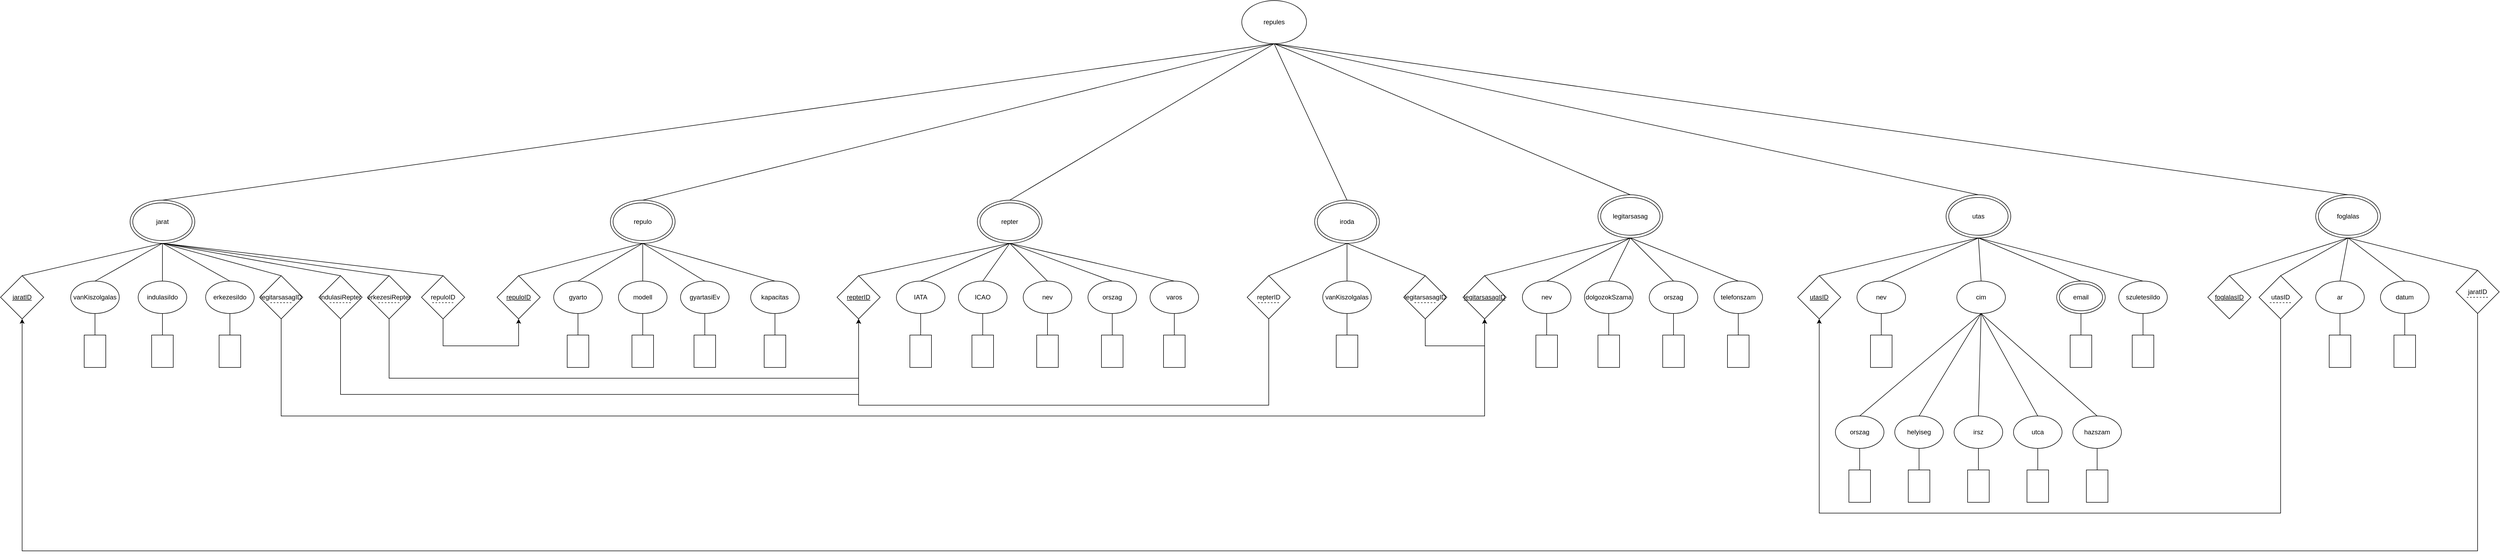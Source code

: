 <mxfile version="20.4.1" type="github"><diagram id="FtFZ_7wJp9U83TFG5Mxw" name="Page-1"><mxGraphModel dx="4665" dy="1408" grid="1" gridSize="10" guides="1" tooltips="1" connect="1" arrows="1" fold="1" page="1" pageScale="1" pageWidth="850" pageHeight="1100" math="0" shadow="0"><root><mxCell id="0"/><mxCell id="1" parent="0"/><mxCell id="Ldd0iFORYX-tUQRMNEGv-1" value="repules" style="ellipse;whiteSpace=wrap;html=1;" parent="1" vertex="1"><mxGeometry x="970" y="110" width="120" height="80" as="geometry"/></mxCell><mxCell id="Ldd0iFORYX-tUQRMNEGv-9" value="" style="endArrow=none;html=1;rounded=0;entryX=0.5;entryY=1;entryDx=0;entryDy=0;exitX=0.5;exitY=0;exitDx=0;exitDy=0;" parent="1" source="Ldd0iFORYX-tUQRMNEGv-2" target="Ldd0iFORYX-tUQRMNEGv-1" edge="1"><mxGeometry width="50" height="50" relative="1" as="geometry"><mxPoint x="-160" y="470" as="sourcePoint"/><mxPoint x="-110" y="420" as="targetPoint"/></mxGeometry></mxCell><mxCell id="Ldd0iFORYX-tUQRMNEGv-10" value="" style="endArrow=none;html=1;rounded=0;exitX=0.5;exitY=0;exitDx=0;exitDy=0;entryX=0.5;entryY=1;entryDx=0;entryDy=0;" parent="1" source="Ldd0iFORYX-tUQRMNEGv-8" target="Ldd0iFORYX-tUQRMNEGv-1" edge="1"><mxGeometry width="50" height="50" relative="1" as="geometry"><mxPoint x="-790" y="490" as="sourcePoint"/><mxPoint x="430" y="220" as="targetPoint"/></mxGeometry></mxCell><mxCell id="Ldd0iFORYX-tUQRMNEGv-11" value="" style="endArrow=none;html=1;rounded=0;entryX=0.5;entryY=1;entryDx=0;entryDy=0;exitX=0.5;exitY=0;exitDx=0;exitDy=0;" parent="1" source="Ldd0iFORYX-tUQRMNEGv-7" target="Ldd0iFORYX-tUQRMNEGv-1" edge="1"><mxGeometry width="50" height="50" relative="1" as="geometry"><mxPoint x="380" y="470" as="sourcePoint"/><mxPoint x="445" y="240" as="targetPoint"/></mxGeometry></mxCell><mxCell id="Ldd0iFORYX-tUQRMNEGv-12" value="" style="endArrow=none;html=1;rounded=0;exitX=0.5;exitY=0;exitDx=0;exitDy=0;entryX=0.5;entryY=1;entryDx=0;entryDy=0;" parent="1" source="Ldd0iFORYX-tUQRMNEGv-6" target="Ldd0iFORYX-tUQRMNEGv-1" edge="1"><mxGeometry width="50" height="50" relative="1" as="geometry"><mxPoint x="180" y="530" as="sourcePoint"/><mxPoint x="430" y="220" as="targetPoint"/></mxGeometry></mxCell><mxCell id="Ldd0iFORYX-tUQRMNEGv-13" value="" style="endArrow=none;html=1;rounded=0;entryX=0.5;entryY=1;entryDx=0;entryDy=0;exitX=0.5;exitY=0;exitDx=0;exitDy=0;" parent="1" source="Ldd0iFORYX-tUQRMNEGv-5" target="Ldd0iFORYX-tUQRMNEGv-1" edge="1"><mxGeometry width="50" height="50" relative="1" as="geometry"><mxPoint x="700" y="410" as="sourcePoint"/><mxPoint x="430" y="220" as="targetPoint"/></mxGeometry></mxCell><mxCell id="Ldd0iFORYX-tUQRMNEGv-14" value="" style="endArrow=none;html=1;rounded=0;entryX=0.5;entryY=1;entryDx=0;entryDy=0;exitX=0.5;exitY=0;exitDx=0;exitDy=0;" parent="1" source="Ldd0iFORYX-tUQRMNEGv-4" target="Ldd0iFORYX-tUQRMNEGv-1" edge="1"><mxGeometry width="50" height="50" relative="1" as="geometry"><mxPoint x="1430" y="490" as="sourcePoint"/><mxPoint x="420" y="220" as="targetPoint"/></mxGeometry></mxCell><mxCell id="Ldd0iFORYX-tUQRMNEGv-15" value="" style="endArrow=none;html=1;rounded=0;entryX=0.5;entryY=1;entryDx=0;entryDy=0;exitX=0.5;exitY=0;exitDx=0;exitDy=0;" parent="1" source="Ldd0iFORYX-tUQRMNEGv-3" target="Ldd0iFORYX-tUQRMNEGv-1" edge="1"><mxGeometry width="50" height="50" relative="1" as="geometry"><mxPoint x="1890" y="490" as="sourcePoint"/><mxPoint x="420" y="220" as="targetPoint"/></mxGeometry></mxCell><mxCell id="Ldd0iFORYX-tUQRMNEGv-16" value="vanKiszolgalas" style="ellipse;whiteSpace=wrap;html=1;" parent="1" vertex="1"><mxGeometry x="-1200" y="630" width="90" height="60" as="geometry"/></mxCell><mxCell id="uVqDeaAfy7a3qvDGWhY4-1" value="indulasiIdo" style="ellipse;whiteSpace=wrap;html=1;" vertex="1" parent="1"><mxGeometry x="-1075" y="630" width="90" height="60" as="geometry"/></mxCell><mxCell id="uVqDeaAfy7a3qvDGWhY4-2" value="erkezesiIdo" style="ellipse;whiteSpace=wrap;html=1;" vertex="1" parent="1"><mxGeometry x="-950" y="630" width="90" height="60" as="geometry"/></mxCell><mxCell id="uVqDeaAfy7a3qvDGWhY4-3" value="&lt;u&gt;jaratID&lt;/u&gt;" style="rhombus;whiteSpace=wrap;html=1;" vertex="1" parent="1"><mxGeometry x="-1330" y="620" width="80" height="80" as="geometry"/></mxCell><mxCell id="uVqDeaAfy7a3qvDGWhY4-4" value="" style="endArrow=none;html=1;rounded=0;exitX=0.5;exitY=1;exitDx=0;exitDy=0;entryX=0.5;entryY=0;entryDx=0;entryDy=0;" edge="1" parent="1" source="Ldd0iFORYX-tUQRMNEGv-2" target="uVqDeaAfy7a3qvDGWhY4-1"><mxGeometry width="50" height="50" relative="1" as="geometry"><mxPoint x="-710" y="570" as="sourcePoint"/><mxPoint x="-660" y="520" as="targetPoint"/></mxGeometry></mxCell><mxCell id="uVqDeaAfy7a3qvDGWhY4-5" value="" style="endArrow=none;html=1;rounded=0;exitX=0.5;exitY=1;exitDx=0;exitDy=0;entryX=0.5;entryY=0;entryDx=0;entryDy=0;" edge="1" parent="1" source="Ldd0iFORYX-tUQRMNEGv-2" target="uVqDeaAfy7a3qvDGWhY4-3"><mxGeometry width="50" height="50" relative="1" as="geometry"><mxPoint x="-1020" y="570" as="sourcePoint"/><mxPoint x="-1025" y="640" as="targetPoint"/></mxGeometry></mxCell><mxCell id="uVqDeaAfy7a3qvDGWhY4-6" value="" style="endArrow=none;html=1;rounded=0;entryX=0.5;entryY=0;entryDx=0;entryDy=0;exitX=0.5;exitY=1;exitDx=0;exitDy=0;" edge="1" parent="1" source="Ldd0iFORYX-tUQRMNEGv-2" target="Ldd0iFORYX-tUQRMNEGv-16"><mxGeometry width="50" height="50" relative="1" as="geometry"><mxPoint x="-1010" y="580" as="sourcePoint"/><mxPoint x="-1015" y="650" as="targetPoint"/></mxGeometry></mxCell><mxCell id="uVqDeaAfy7a3qvDGWhY4-7" value="" style="endArrow=none;html=1;rounded=0;exitX=0.5;exitY=1;exitDx=0;exitDy=0;entryX=0.5;entryY=0;entryDx=0;entryDy=0;" edge="1" parent="1" source="Ldd0iFORYX-tUQRMNEGv-2" target="uVqDeaAfy7a3qvDGWhY4-2"><mxGeometry width="50" height="50" relative="1" as="geometry"><mxPoint x="-1000" y="590" as="sourcePoint"/><mxPoint x="-1005" y="660" as="targetPoint"/></mxGeometry></mxCell><mxCell id="uVqDeaAfy7a3qvDGWhY4-9" value="" style="endArrow=none;html=1;rounded=0;exitX=0.5;exitY=1;exitDx=0;exitDy=0;entryX=0.5;entryY=0;entryDx=0;entryDy=0;" edge="1" parent="1" source="Ldd0iFORYX-tUQRMNEGv-2" target="uVqDeaAfy7a3qvDGWhY4-8"><mxGeometry width="50" height="50" relative="1" as="geometry"><mxPoint x="-1020" y="570" as="sourcePoint"/><mxPoint x="-875" y="640" as="targetPoint"/></mxGeometry></mxCell><mxCell id="uVqDeaAfy7a3qvDGWhY4-10" value="" style="rounded=0;whiteSpace=wrap;html=1;" vertex="1" parent="1"><mxGeometry x="-1175" y="730" width="40" height="60" as="geometry"/></mxCell><mxCell id="uVqDeaAfy7a3qvDGWhY4-11" value="" style="endArrow=none;html=1;rounded=0;exitX=0.5;exitY=1;exitDx=0;exitDy=0;entryX=0.5;entryY=0;entryDx=0;entryDy=0;" edge="1" parent="1" source="Ldd0iFORYX-tUQRMNEGv-16" target="uVqDeaAfy7a3qvDGWhY4-10"><mxGeometry width="50" height="50" relative="1" as="geometry"><mxPoint x="-520" y="690" as="sourcePoint"/><mxPoint x="-470" y="640" as="targetPoint"/></mxGeometry></mxCell><mxCell id="uVqDeaAfy7a3qvDGWhY4-12" value="" style="rounded=0;whiteSpace=wrap;html=1;" vertex="1" parent="1"><mxGeometry x="-1050" y="730" width="40" height="60" as="geometry"/></mxCell><mxCell id="uVqDeaAfy7a3qvDGWhY4-13" value="" style="endArrow=none;html=1;rounded=0;exitX=0.5;exitY=1;exitDx=0;exitDy=0;entryX=0.5;entryY=0;entryDx=0;entryDy=0;" edge="1" parent="1" target="uVqDeaAfy7a3qvDGWhY4-12" source="uVqDeaAfy7a3qvDGWhY4-1"><mxGeometry width="50" height="50" relative="1" as="geometry"><mxPoint x="-1040" y="700" as="sourcePoint"/><mxPoint x="-355" y="650" as="targetPoint"/></mxGeometry></mxCell><mxCell id="uVqDeaAfy7a3qvDGWhY4-14" value="" style="rounded=0;whiteSpace=wrap;html=1;" vertex="1" parent="1"><mxGeometry x="-925" y="730" width="40" height="60" as="geometry"/></mxCell><mxCell id="uVqDeaAfy7a3qvDGWhY4-15" value="" style="endArrow=none;html=1;rounded=0;exitX=0.5;exitY=1;exitDx=0;exitDy=0;entryX=0.5;entryY=0;entryDx=0;entryDy=0;" edge="1" parent="1" target="uVqDeaAfy7a3qvDGWhY4-14" source="uVqDeaAfy7a3qvDGWhY4-2"><mxGeometry width="50" height="50" relative="1" as="geometry"><mxPoint x="-880" y="700" as="sourcePoint"/><mxPoint x="-195" y="650" as="targetPoint"/></mxGeometry></mxCell><mxCell id="uVqDeaAfy7a3qvDGWhY4-22" value="gyarto" style="ellipse;whiteSpace=wrap;html=1;" vertex="1" parent="1"><mxGeometry x="-305" y="630" width="90" height="60" as="geometry"/></mxCell><mxCell id="uVqDeaAfy7a3qvDGWhY4-23" value="modell" style="ellipse;whiteSpace=wrap;html=1;" vertex="1" parent="1"><mxGeometry x="-185" y="630" width="90" height="60" as="geometry"/></mxCell><mxCell id="uVqDeaAfy7a3qvDGWhY4-24" value="gyartasiEv" style="ellipse;whiteSpace=wrap;html=1;" vertex="1" parent="1"><mxGeometry x="-70" y="630" width="90" height="60" as="geometry"/></mxCell><mxCell id="uVqDeaAfy7a3qvDGWhY4-25" value="&lt;u&gt;repuloID&lt;/u&gt;" style="rhombus;whiteSpace=wrap;html=1;" vertex="1" parent="1"><mxGeometry x="-410" y="620" width="80" height="80" as="geometry"/></mxCell><mxCell id="uVqDeaAfy7a3qvDGWhY4-26" value="" style="endArrow=none;html=1;rounded=0;entryX=0.5;entryY=0;entryDx=0;entryDy=0;" edge="1" parent="1" target="uVqDeaAfy7a3qvDGWhY4-23"><mxGeometry width="50" height="50" relative="1" as="geometry"><mxPoint x="-140" y="560" as="sourcePoint"/><mxPoint x="245" y="550" as="targetPoint"/></mxGeometry></mxCell><mxCell id="uVqDeaAfy7a3qvDGWhY4-27" value="" style="endArrow=none;html=1;rounded=0;entryX=0.5;entryY=0;entryDx=0;entryDy=0;" edge="1" parent="1" target="uVqDeaAfy7a3qvDGWhY4-25"><mxGeometry width="50" height="50" relative="1" as="geometry"><mxPoint x="-140" y="560" as="sourcePoint"/><mxPoint x="-120" y="670" as="targetPoint"/></mxGeometry></mxCell><mxCell id="uVqDeaAfy7a3qvDGWhY4-28" value="" style="endArrow=none;html=1;rounded=0;entryX=0.5;entryY=0;entryDx=0;entryDy=0;" edge="1" parent="1" target="uVqDeaAfy7a3qvDGWhY4-22"><mxGeometry width="50" height="50" relative="1" as="geometry"><mxPoint x="-140" y="560" as="sourcePoint"/><mxPoint x="-110" y="680" as="targetPoint"/></mxGeometry></mxCell><mxCell id="uVqDeaAfy7a3qvDGWhY4-29" value="" style="endArrow=none;html=1;rounded=0;exitX=0.5;exitY=1;exitDx=0;exitDy=0;entryX=0.5;entryY=0;entryDx=0;entryDy=0;" edge="1" parent="1" target="uVqDeaAfy7a3qvDGWhY4-24" source="Ldd0iFORYX-tUQRMNEGv-8"><mxGeometry width="50" height="50" relative="1" as="geometry"><mxPoint x="-125" y="590" as="sourcePoint"/><mxPoint x="-100" y="690" as="targetPoint"/></mxGeometry></mxCell><mxCell id="uVqDeaAfy7a3qvDGWhY4-30" value="" style="rounded=0;whiteSpace=wrap;html=1;" vertex="1" parent="1"><mxGeometry x="-280" y="730" width="40" height="60" as="geometry"/></mxCell><mxCell id="uVqDeaAfy7a3qvDGWhY4-31" value="" style="endArrow=none;html=1;rounded=0;exitX=0.5;exitY=1;exitDx=0;exitDy=0;entryX=0.5;entryY=0;entryDx=0;entryDy=0;" edge="1" parent="1" source="uVqDeaAfy7a3qvDGWhY4-22" target="uVqDeaAfy7a3qvDGWhY4-30"><mxGeometry width="50" height="50" relative="1" as="geometry"><mxPoint x="400" y="690" as="sourcePoint"/><mxPoint x="450" y="640" as="targetPoint"/></mxGeometry></mxCell><mxCell id="uVqDeaAfy7a3qvDGWhY4-32" value="" style="rounded=0;whiteSpace=wrap;html=1;" vertex="1" parent="1"><mxGeometry x="-160" y="730" width="40" height="60" as="geometry"/></mxCell><mxCell id="uVqDeaAfy7a3qvDGWhY4-33" value="" style="endArrow=none;html=1;rounded=0;exitX=0.5;exitY=1;exitDx=0;exitDy=0;entryX=0.5;entryY=0;entryDx=0;entryDy=0;" edge="1" parent="1" source="uVqDeaAfy7a3qvDGWhY4-23" target="uVqDeaAfy7a3qvDGWhY4-32"><mxGeometry width="50" height="50" relative="1" as="geometry"><mxPoint x="-120" y="700" as="sourcePoint"/><mxPoint x="565" y="650" as="targetPoint"/></mxGeometry></mxCell><mxCell id="uVqDeaAfy7a3qvDGWhY4-34" value="" style="rounded=0;whiteSpace=wrap;html=1;" vertex="1" parent="1"><mxGeometry x="-45" y="730" width="40" height="60" as="geometry"/></mxCell><mxCell id="uVqDeaAfy7a3qvDGWhY4-35" value="" style="endArrow=none;html=1;rounded=0;exitX=0.5;exitY=1;exitDx=0;exitDy=0;entryX=0.5;entryY=0;entryDx=0;entryDy=0;" edge="1" parent="1" source="uVqDeaAfy7a3qvDGWhY4-24" target="uVqDeaAfy7a3qvDGWhY4-34"><mxGeometry width="50" height="50" relative="1" as="geometry"><mxPoint x="40" y="700" as="sourcePoint"/><mxPoint x="725" y="650" as="targetPoint"/></mxGeometry></mxCell><mxCell id="uVqDeaAfy7a3qvDGWhY4-36" value="kapacitas" style="ellipse;whiteSpace=wrap;html=1;" vertex="1" parent="1"><mxGeometry x="60" y="630" width="90" height="60" as="geometry"/></mxCell><mxCell id="uVqDeaAfy7a3qvDGWhY4-37" value="" style="rounded=0;whiteSpace=wrap;html=1;" vertex="1" parent="1"><mxGeometry x="85" y="730" width="40" height="60" as="geometry"/></mxCell><mxCell id="uVqDeaAfy7a3qvDGWhY4-38" value="" style="endArrow=none;html=1;rounded=0;exitX=0.5;exitY=1;exitDx=0;exitDy=0;entryX=0.5;entryY=0;entryDx=0;entryDy=0;" edge="1" parent="1" source="uVqDeaAfy7a3qvDGWhY4-36" target="uVqDeaAfy7a3qvDGWhY4-37"><mxGeometry width="50" height="50" relative="1" as="geometry"><mxPoint x="160" y="690" as="sourcePoint"/><mxPoint x="845" y="640" as="targetPoint"/></mxGeometry></mxCell><mxCell id="uVqDeaAfy7a3qvDGWhY4-40" value="" style="endArrow=none;html=1;rounded=0;exitX=0.5;exitY=1;exitDx=0;exitDy=0;entryX=0.5;entryY=0;entryDx=0;entryDy=0;" edge="1" parent="1" source="Ldd0iFORYX-tUQRMNEGv-8" target="uVqDeaAfy7a3qvDGWhY4-36"><mxGeometry width="50" height="50" relative="1" as="geometry"><mxPoint x="-130" y="570" as="sourcePoint"/><mxPoint x="10" y="660" as="targetPoint"/></mxGeometry></mxCell><mxCell id="uVqDeaAfy7a3qvDGWhY4-42" value="IATA" style="ellipse;whiteSpace=wrap;html=1;" vertex="1" parent="1"><mxGeometry x="330" y="630" width="90" height="60" as="geometry"/></mxCell><mxCell id="uVqDeaAfy7a3qvDGWhY4-43" value="ICAO" style="ellipse;whiteSpace=wrap;html=1;" vertex="1" parent="1"><mxGeometry x="445" y="630" width="90" height="60" as="geometry"/></mxCell><mxCell id="uVqDeaAfy7a3qvDGWhY4-44" value="" style="endArrow=none;html=1;rounded=0;entryX=0.5;entryY=0;entryDx=0;entryDy=0;" edge="1" parent="1" target="uVqDeaAfy7a3qvDGWhY4-42"><mxGeometry width="50" height="50" relative="1" as="geometry"><mxPoint x="540" y="560" as="sourcePoint"/><mxPoint x="760" y="535" as="targetPoint"/></mxGeometry></mxCell><mxCell id="uVqDeaAfy7a3qvDGWhY4-45" value="" style="endArrow=none;html=1;rounded=0;entryX=0.5;entryY=0;entryDx=0;entryDy=0;exitX=0.5;exitY=1;exitDx=0;exitDy=0;" edge="1" parent="1" target="uVqDeaAfy7a3qvDGWhY4-66" source="Ldd0iFORYX-tUQRMNEGv-7"><mxGeometry width="50" height="50" relative="1" as="geometry"><mxPoint x="375" y="545" as="sourcePoint"/><mxPoint x="255" y="630" as="targetPoint"/></mxGeometry></mxCell><mxCell id="uVqDeaAfy7a3qvDGWhY4-46" value="" style="endArrow=none;html=1;rounded=0;exitX=0.5;exitY=1;exitDx=0;exitDy=0;entryX=0.5;entryY=0;entryDx=0;entryDy=0;" edge="1" parent="1" target="uVqDeaAfy7a3qvDGWhY4-43" source="Ldd0iFORYX-tUQRMNEGv-7"><mxGeometry width="50" height="50" relative="1" as="geometry"><mxPoint x="375" y="545" as="sourcePoint"/><mxPoint x="415" y="675" as="targetPoint"/></mxGeometry></mxCell><mxCell id="uVqDeaAfy7a3qvDGWhY4-49" value="" style="rounded=0;whiteSpace=wrap;html=1;" vertex="1" parent="1"><mxGeometry x="355" y="730" width="40" height="60" as="geometry"/></mxCell><mxCell id="uVqDeaAfy7a3qvDGWhY4-50" value="" style="endArrow=none;html=1;rounded=0;exitX=0.5;exitY=1;exitDx=0;exitDy=0;entryX=0.5;entryY=0;entryDx=0;entryDy=0;" edge="1" parent="1" source="uVqDeaAfy7a3qvDGWhY4-42" target="uVqDeaAfy7a3qvDGWhY4-49"><mxGeometry width="50" height="50" relative="1" as="geometry"><mxPoint x="395" y="685" as="sourcePoint"/><mxPoint x="1080" y="635" as="targetPoint"/></mxGeometry></mxCell><mxCell id="uVqDeaAfy7a3qvDGWhY4-51" value="" style="rounded=0;whiteSpace=wrap;html=1;" vertex="1" parent="1"><mxGeometry x="470" y="730" width="40" height="60" as="geometry"/></mxCell><mxCell id="uVqDeaAfy7a3qvDGWhY4-52" value="" style="endArrow=none;html=1;rounded=0;exitX=0.5;exitY=1;exitDx=0;exitDy=0;entryX=0.5;entryY=0;entryDx=0;entryDy=0;" edge="1" parent="1" source="uVqDeaAfy7a3qvDGWhY4-43" target="uVqDeaAfy7a3qvDGWhY4-51"><mxGeometry width="50" height="50" relative="1" as="geometry"><mxPoint x="555" y="685" as="sourcePoint"/><mxPoint x="1240" y="635" as="targetPoint"/></mxGeometry></mxCell><mxCell id="uVqDeaAfy7a3qvDGWhY4-53" value="nev" style="ellipse;whiteSpace=wrap;html=1;" vertex="1" parent="1"><mxGeometry x="565" y="630" width="90" height="60" as="geometry"/></mxCell><mxCell id="uVqDeaAfy7a3qvDGWhY4-54" value="orszag" style="ellipse;whiteSpace=wrap;html=1;" vertex="1" parent="1"><mxGeometry x="685" y="630" width="90" height="60" as="geometry"/></mxCell><mxCell id="uVqDeaAfy7a3qvDGWhY4-55" value="varos" style="ellipse;whiteSpace=wrap;html=1;" vertex="1" parent="1"><mxGeometry x="800" y="630" width="90" height="60" as="geometry"/></mxCell><mxCell id="uVqDeaAfy7a3qvDGWhY4-56" value="" style="endArrow=none;html=1;rounded=0;entryX=0.5;entryY=0;entryDx=0;entryDy=0;exitX=0.5;exitY=1;exitDx=0;exitDy=0;" edge="1" parent="1" target="uVqDeaAfy7a3qvDGWhY4-54" source="Ldd0iFORYX-tUQRMNEGv-7"><mxGeometry width="50" height="50" relative="1" as="geometry"><mxPoint x="730" y="545" as="sourcePoint"/><mxPoint x="1115" y="535" as="targetPoint"/></mxGeometry></mxCell><mxCell id="uVqDeaAfy7a3qvDGWhY4-57" value="" style="endArrow=none;html=1;rounded=0;entryX=0.5;entryY=0;entryDx=0;entryDy=0;exitX=0.5;exitY=1;exitDx=0;exitDy=0;" edge="1" parent="1" target="uVqDeaAfy7a3qvDGWhY4-53" source="Ldd0iFORYX-tUQRMNEGv-7"><mxGeometry width="50" height="50" relative="1" as="geometry"><mxPoint x="730" y="545" as="sourcePoint"/><mxPoint x="760" y="665" as="targetPoint"/></mxGeometry></mxCell><mxCell id="uVqDeaAfy7a3qvDGWhY4-58" value="" style="endArrow=none;html=1;rounded=0;exitX=0.5;exitY=1;exitDx=0;exitDy=0;entryX=0.5;entryY=0;entryDx=0;entryDy=0;" edge="1" parent="1" target="uVqDeaAfy7a3qvDGWhY4-55" source="Ldd0iFORYX-tUQRMNEGv-7"><mxGeometry width="50" height="50" relative="1" as="geometry"><mxPoint x="730" y="545" as="sourcePoint"/><mxPoint x="770" y="675" as="targetPoint"/></mxGeometry></mxCell><mxCell id="uVqDeaAfy7a3qvDGWhY4-59" value="" style="rounded=0;whiteSpace=wrap;html=1;" vertex="1" parent="1"><mxGeometry x="590" y="730" width="40" height="60" as="geometry"/></mxCell><mxCell id="uVqDeaAfy7a3qvDGWhY4-60" value="" style="endArrow=none;html=1;rounded=0;exitX=0.5;exitY=1;exitDx=0;exitDy=0;entryX=0.5;entryY=0;entryDx=0;entryDy=0;" edge="1" parent="1" source="uVqDeaAfy7a3qvDGWhY4-53" target="uVqDeaAfy7a3qvDGWhY4-59"><mxGeometry width="50" height="50" relative="1" as="geometry"><mxPoint x="1270" y="675" as="sourcePoint"/><mxPoint x="1320" y="625" as="targetPoint"/></mxGeometry></mxCell><mxCell id="uVqDeaAfy7a3qvDGWhY4-61" value="" style="rounded=0;whiteSpace=wrap;html=1;" vertex="1" parent="1"><mxGeometry x="710" y="730" width="40" height="60" as="geometry"/></mxCell><mxCell id="uVqDeaAfy7a3qvDGWhY4-62" value="" style="endArrow=none;html=1;rounded=0;exitX=0.5;exitY=1;exitDx=0;exitDy=0;entryX=0.5;entryY=0;entryDx=0;entryDy=0;" edge="1" parent="1" source="uVqDeaAfy7a3qvDGWhY4-54" target="uVqDeaAfy7a3qvDGWhY4-61"><mxGeometry width="50" height="50" relative="1" as="geometry"><mxPoint x="750" y="685" as="sourcePoint"/><mxPoint x="1435" y="635" as="targetPoint"/></mxGeometry></mxCell><mxCell id="uVqDeaAfy7a3qvDGWhY4-63" value="" style="rounded=0;whiteSpace=wrap;html=1;" vertex="1" parent="1"><mxGeometry x="825" y="730" width="40" height="60" as="geometry"/></mxCell><mxCell id="uVqDeaAfy7a3qvDGWhY4-64" value="" style="endArrow=none;html=1;rounded=0;exitX=0.5;exitY=1;exitDx=0;exitDy=0;entryX=0.5;entryY=0;entryDx=0;entryDy=0;" edge="1" parent="1" source="uVqDeaAfy7a3qvDGWhY4-55" target="uVqDeaAfy7a3qvDGWhY4-63"><mxGeometry width="50" height="50" relative="1" as="geometry"><mxPoint x="910" y="685" as="sourcePoint"/><mxPoint x="1595" y="635" as="targetPoint"/></mxGeometry></mxCell><mxCell id="uVqDeaAfy7a3qvDGWhY4-66" value="&lt;u&gt;repterID&lt;/u&gt;" style="rhombus;whiteSpace=wrap;html=1;" vertex="1" parent="1"><mxGeometry x="220" y="620" width="80" height="80" as="geometry"/></mxCell><mxCell id="uVqDeaAfy7a3qvDGWhY4-67" value="vanKiszolgalas" style="ellipse;whiteSpace=wrap;html=1;" vertex="1" parent="1"><mxGeometry x="1120" y="630" width="90" height="60" as="geometry"/></mxCell><mxCell id="uVqDeaAfy7a3qvDGWhY4-72" value="" style="endArrow=none;html=1;rounded=0;exitX=0.5;exitY=1;exitDx=0;exitDy=0;entryX=0.5;entryY=0;entryDx=0;entryDy=0;" edge="1" parent="1" target="uVqDeaAfy7a3qvDGWhY4-87" source="Ldd0iFORYX-tUQRMNEGv-6"><mxGeometry width="50" height="50" relative="1" as="geometry"><mxPoint x="1260" y="580" as="sourcePoint"/><mxPoint x="1010" y="620" as="targetPoint"/></mxGeometry></mxCell><mxCell id="uVqDeaAfy7a3qvDGWhY4-73" value="" style="endArrow=none;html=1;rounded=0;entryX=0.5;entryY=0;entryDx=0;entryDy=0;exitX=0.5;exitY=1;exitDx=0;exitDy=0;" edge="1" parent="1" target="uVqDeaAfy7a3qvDGWhY4-67" source="Ldd0iFORYX-tUQRMNEGv-6"><mxGeometry width="50" height="50" relative="1" as="geometry"><mxPoint x="1260" y="580" as="sourcePoint"/><mxPoint x="1275" y="670" as="targetPoint"/></mxGeometry></mxCell><mxCell id="uVqDeaAfy7a3qvDGWhY4-75" value="" style="endArrow=none;html=1;rounded=0;exitX=0.5;exitY=1;exitDx=0;exitDy=0;entryX=0.5;entryY=0;entryDx=0;entryDy=0;" edge="1" parent="1" target="uVqDeaAfy7a3qvDGWhY4-83" source="Ldd0iFORYX-tUQRMNEGv-6"><mxGeometry width="50" height="50" relative="1" as="geometry"><mxPoint x="1260" y="580" as="sourcePoint"/><mxPoint x="1415" y="660" as="targetPoint"/></mxGeometry></mxCell><mxCell id="uVqDeaAfy7a3qvDGWhY4-76" value="" style="rounded=0;whiteSpace=wrap;html=1;" vertex="1" parent="1"><mxGeometry x="1145" y="730" width="40" height="60" as="geometry"/></mxCell><mxCell id="uVqDeaAfy7a3qvDGWhY4-77" value="" style="endArrow=none;html=1;rounded=0;exitX=0.5;exitY=1;exitDx=0;exitDy=0;entryX=0.5;entryY=0;entryDx=0;entryDy=0;" edge="1" parent="1" source="uVqDeaAfy7a3qvDGWhY4-67" target="uVqDeaAfy7a3qvDGWhY4-76"><mxGeometry width="50" height="50" relative="1" as="geometry"><mxPoint x="1770" y="710" as="sourcePoint"/><mxPoint x="1820" y="660" as="targetPoint"/></mxGeometry></mxCell><mxCell id="uVqDeaAfy7a3qvDGWhY4-82" value="" style="group" vertex="1" connectable="0" parent="1"><mxGeometry x="1270" y="620" width="80" height="80" as="geometry"/></mxCell><mxCell id="uVqDeaAfy7a3qvDGWhY4-83" value="legitarsasagID" style="rhombus;whiteSpace=wrap;html=1;" vertex="1" parent="uVqDeaAfy7a3qvDGWhY4-82"><mxGeometry width="80" height="80" as="geometry"/></mxCell><mxCell id="uVqDeaAfy7a3qvDGWhY4-84" value="" style="endArrow=none;dashed=1;html=1;rounded=0;" edge="1" parent="uVqDeaAfy7a3qvDGWhY4-82"><mxGeometry width="50" height="50" relative="1" as="geometry"><mxPoint x="20" y="50" as="sourcePoint"/><mxPoint x="60" y="50" as="targetPoint"/><Array as="points"><mxPoint x="50" y="50"/></Array></mxGeometry></mxCell><mxCell id="uVqDeaAfy7a3qvDGWhY4-86" value="" style="group" vertex="1" connectable="0" parent="1"><mxGeometry x="980" y="620" width="80" height="80" as="geometry"/></mxCell><mxCell id="uVqDeaAfy7a3qvDGWhY4-87" value="repterID" style="rhombus;whiteSpace=wrap;html=1;" vertex="1" parent="uVqDeaAfy7a3qvDGWhY4-86"><mxGeometry width="80" height="80" as="geometry"/></mxCell><mxCell id="uVqDeaAfy7a3qvDGWhY4-88" value="" style="endArrow=none;dashed=1;html=1;rounded=0;" edge="1" parent="uVqDeaAfy7a3qvDGWhY4-86"><mxGeometry width="50" height="50" relative="1" as="geometry"><mxPoint x="20" y="50" as="sourcePoint"/><mxPoint x="60" y="50" as="targetPoint"/><Array as="points"><mxPoint x="50" y="50"/></Array></mxGeometry></mxCell><mxCell id="uVqDeaAfy7a3qvDGWhY4-93" value="" style="group" vertex="1" connectable="0" parent="1"><mxGeometry x="-1090" y="480" width="120" height="80" as="geometry"/></mxCell><mxCell id="Ldd0iFORYX-tUQRMNEGv-2" value="jarat" style="ellipse;whiteSpace=wrap;html=1;" parent="uVqDeaAfy7a3qvDGWhY4-93" vertex="1"><mxGeometry width="120" height="80" as="geometry"/></mxCell><mxCell id="uVqDeaAfy7a3qvDGWhY4-92" value="jarat" style="ellipse;whiteSpace=wrap;html=1;" vertex="1" parent="uVqDeaAfy7a3qvDGWhY4-93"><mxGeometry x="5" y="5" width="110" height="70" as="geometry"/></mxCell><mxCell id="uVqDeaAfy7a3qvDGWhY4-98" value="" style="group" vertex="1" connectable="0" parent="1"><mxGeometry x="-200" y="480" width="120" height="80" as="geometry"/></mxCell><mxCell id="Ldd0iFORYX-tUQRMNEGv-8" value="repulo" style="ellipse;whiteSpace=wrap;html=1;" parent="uVqDeaAfy7a3qvDGWhY4-98" vertex="1"><mxGeometry width="120" height="80" as="geometry"/></mxCell><mxCell id="uVqDeaAfy7a3qvDGWhY4-97" value="repulo" style="ellipse;whiteSpace=wrap;html=1;" vertex="1" parent="uVqDeaAfy7a3qvDGWhY4-98"><mxGeometry x="5" y="5" width="110" height="70" as="geometry"/></mxCell><mxCell id="uVqDeaAfy7a3qvDGWhY4-100" value="" style="group" vertex="1" connectable="0" parent="1"><mxGeometry x="480" y="480" width="120" height="80" as="geometry"/></mxCell><mxCell id="Ldd0iFORYX-tUQRMNEGv-7" value="repter" style="ellipse;whiteSpace=wrap;html=1;" parent="uVqDeaAfy7a3qvDGWhY4-100" vertex="1"><mxGeometry width="120" height="80" as="geometry"/></mxCell><mxCell id="uVqDeaAfy7a3qvDGWhY4-99" value="repter" style="ellipse;whiteSpace=wrap;html=1;" vertex="1" parent="uVqDeaAfy7a3qvDGWhY4-100"><mxGeometry x="5" y="5" width="110" height="70" as="geometry"/></mxCell><mxCell id="uVqDeaAfy7a3qvDGWhY4-102" value="" style="group" vertex="1" connectable="0" parent="1"><mxGeometry x="1105" y="480" width="120" height="80" as="geometry"/></mxCell><mxCell id="Ldd0iFORYX-tUQRMNEGv-6" value="iroda" style="ellipse;whiteSpace=wrap;html=1;" parent="uVqDeaAfy7a3qvDGWhY4-102" vertex="1"><mxGeometry width="120" height="80" as="geometry"/></mxCell><mxCell id="uVqDeaAfy7a3qvDGWhY4-101" value="iroda" style="ellipse;whiteSpace=wrap;html=1;" vertex="1" parent="uVqDeaAfy7a3qvDGWhY4-102"><mxGeometry x="5" y="5" width="110" height="70" as="geometry"/></mxCell><mxCell id="uVqDeaAfy7a3qvDGWhY4-104" value="" style="group" vertex="1" connectable="0" parent="1"><mxGeometry x="1630" y="470" width="120" height="80" as="geometry"/></mxCell><mxCell id="Ldd0iFORYX-tUQRMNEGv-5" value="legitarsasag" style="ellipse;whiteSpace=wrap;html=1;" parent="uVqDeaAfy7a3qvDGWhY4-104" vertex="1"><mxGeometry width="120" height="80" as="geometry"/></mxCell><mxCell id="uVqDeaAfy7a3qvDGWhY4-103" value="legitarsasag" style="ellipse;whiteSpace=wrap;html=1;" vertex="1" parent="uVqDeaAfy7a3qvDGWhY4-104"><mxGeometry x="5" y="5" width="110" height="70" as="geometry"/></mxCell><mxCell id="uVqDeaAfy7a3qvDGWhY4-106" value="" style="group" vertex="1" connectable="0" parent="1"><mxGeometry x="2275" y="470" width="120" height="80" as="geometry"/></mxCell><mxCell id="Ldd0iFORYX-tUQRMNEGv-4" value="utas" style="ellipse;whiteSpace=wrap;html=1;" parent="uVqDeaAfy7a3qvDGWhY4-106" vertex="1"><mxGeometry width="120" height="80" as="geometry"/></mxCell><mxCell id="uVqDeaAfy7a3qvDGWhY4-105" value="utas" style="ellipse;whiteSpace=wrap;html=1;" vertex="1" parent="uVqDeaAfy7a3qvDGWhY4-106"><mxGeometry x="5" y="5" width="110" height="70" as="geometry"/></mxCell><mxCell id="uVqDeaAfy7a3qvDGWhY4-108" value="" style="group" vertex="1" connectable="0" parent="1"><mxGeometry x="2960" y="470" width="120" height="80" as="geometry"/></mxCell><mxCell id="Ldd0iFORYX-tUQRMNEGv-3" value="repules" style="ellipse;whiteSpace=wrap;html=1;" parent="uVqDeaAfy7a3qvDGWhY4-108" vertex="1"><mxGeometry width="120" height="80" as="geometry"/></mxCell><mxCell id="uVqDeaAfy7a3qvDGWhY4-107" value="foglalas" style="ellipse;whiteSpace=wrap;html=1;" vertex="1" parent="uVqDeaAfy7a3qvDGWhY4-108"><mxGeometry x="5" y="5" width="110" height="70" as="geometry"/></mxCell><mxCell id="uVqDeaAfy7a3qvDGWhY4-109" value="nev" style="ellipse;whiteSpace=wrap;html=1;" vertex="1" parent="1"><mxGeometry x="1490" y="630" width="90" height="60" as="geometry"/></mxCell><mxCell id="uVqDeaAfy7a3qvDGWhY4-110" value="dolgozokSzama" style="ellipse;whiteSpace=wrap;html=1;" vertex="1" parent="1"><mxGeometry x="1605" y="630" width="90" height="60" as="geometry"/></mxCell><mxCell id="uVqDeaAfy7a3qvDGWhY4-111" value="" style="endArrow=none;html=1;rounded=0;entryX=0.5;entryY=0;entryDx=0;entryDy=0;exitX=0.5;exitY=1;exitDx=0;exitDy=0;" edge="1" parent="1" target="uVqDeaAfy7a3qvDGWhY4-109" source="Ldd0iFORYX-tUQRMNEGv-5"><mxGeometry width="50" height="50" relative="1" as="geometry"><mxPoint x="1700" y="580" as="sourcePoint"/><mxPoint x="1920" y="555" as="targetPoint"/></mxGeometry></mxCell><mxCell id="uVqDeaAfy7a3qvDGWhY4-112" value="" style="endArrow=none;html=1;rounded=0;entryX=0.5;entryY=0;entryDx=0;entryDy=0;exitX=0.5;exitY=1;exitDx=0;exitDy=0;" edge="1" parent="1" target="uVqDeaAfy7a3qvDGWhY4-130" source="Ldd0iFORYX-tUQRMNEGv-5"><mxGeometry width="50" height="50" relative="1" as="geometry"><mxPoint x="1700" y="580" as="sourcePoint"/><mxPoint x="1415" y="650" as="targetPoint"/></mxGeometry></mxCell><mxCell id="uVqDeaAfy7a3qvDGWhY4-113" value="" style="endArrow=none;html=1;rounded=0;exitX=0.5;exitY=1;exitDx=0;exitDy=0;entryX=0.5;entryY=0;entryDx=0;entryDy=0;" edge="1" parent="1" target="uVqDeaAfy7a3qvDGWhY4-110" source="Ldd0iFORYX-tUQRMNEGv-5"><mxGeometry width="50" height="50" relative="1" as="geometry"><mxPoint x="1700" y="580" as="sourcePoint"/><mxPoint x="1575" y="695" as="targetPoint"/></mxGeometry></mxCell><mxCell id="uVqDeaAfy7a3qvDGWhY4-114" value="" style="rounded=0;whiteSpace=wrap;html=1;" vertex="1" parent="1"><mxGeometry x="1515" y="730" width="40" height="60" as="geometry"/></mxCell><mxCell id="uVqDeaAfy7a3qvDGWhY4-115" value="" style="endArrow=none;html=1;rounded=0;exitX=0.5;exitY=1;exitDx=0;exitDy=0;entryX=0.5;entryY=0;entryDx=0;entryDy=0;" edge="1" parent="1" source="uVqDeaAfy7a3qvDGWhY4-109" target="uVqDeaAfy7a3qvDGWhY4-114"><mxGeometry width="50" height="50" relative="1" as="geometry"><mxPoint x="1555" y="685" as="sourcePoint"/><mxPoint x="2240" y="635" as="targetPoint"/></mxGeometry></mxCell><mxCell id="uVqDeaAfy7a3qvDGWhY4-116" value="" style="rounded=0;whiteSpace=wrap;html=1;" vertex="1" parent="1"><mxGeometry x="1630" y="730" width="40" height="60" as="geometry"/></mxCell><mxCell id="uVqDeaAfy7a3qvDGWhY4-117" value="" style="endArrow=none;html=1;rounded=0;exitX=0.5;exitY=1;exitDx=0;exitDy=0;entryX=0.5;entryY=0;entryDx=0;entryDy=0;" edge="1" parent="1" source="uVqDeaAfy7a3qvDGWhY4-110" target="uVqDeaAfy7a3qvDGWhY4-116"><mxGeometry width="50" height="50" relative="1" as="geometry"><mxPoint x="1715" y="685" as="sourcePoint"/><mxPoint x="2400" y="635" as="targetPoint"/></mxGeometry></mxCell><mxCell id="uVqDeaAfy7a3qvDGWhY4-118" value="orszag" style="ellipse;whiteSpace=wrap;html=1;" vertex="1" parent="1"><mxGeometry x="1725" y="630" width="90" height="60" as="geometry"/></mxCell><mxCell id="uVqDeaAfy7a3qvDGWhY4-119" value="telefonszam" style="ellipse;whiteSpace=wrap;html=1;" vertex="1" parent="1"><mxGeometry x="1845" y="630" width="90" height="60" as="geometry"/></mxCell><mxCell id="uVqDeaAfy7a3qvDGWhY4-121" value="" style="endArrow=none;html=1;rounded=0;entryX=0.5;entryY=0;entryDx=0;entryDy=0;exitX=0.5;exitY=1;exitDx=0;exitDy=0;" edge="1" parent="1" target="uVqDeaAfy7a3qvDGWhY4-119" source="Ldd0iFORYX-tUQRMNEGv-5"><mxGeometry width="50" height="50" relative="1" as="geometry"><mxPoint x="1750" y="560" as="sourcePoint"/><mxPoint x="2275" y="555" as="targetPoint"/></mxGeometry></mxCell><mxCell id="uVqDeaAfy7a3qvDGWhY4-122" value="" style="endArrow=none;html=1;rounded=0;entryX=0.5;entryY=0;entryDx=0;entryDy=0;exitX=0.5;exitY=1;exitDx=0;exitDy=0;" edge="1" parent="1" target="uVqDeaAfy7a3qvDGWhY4-118" source="Ldd0iFORYX-tUQRMNEGv-5"><mxGeometry width="50" height="50" relative="1" as="geometry"><mxPoint x="1700" y="580" as="sourcePoint"/><mxPoint x="1920" y="685" as="targetPoint"/></mxGeometry></mxCell><mxCell id="uVqDeaAfy7a3qvDGWhY4-124" value="" style="rounded=0;whiteSpace=wrap;html=1;" vertex="1" parent="1"><mxGeometry x="1750" y="730" width="40" height="60" as="geometry"/></mxCell><mxCell id="uVqDeaAfy7a3qvDGWhY4-125" value="" style="endArrow=none;html=1;rounded=0;exitX=0.5;exitY=1;exitDx=0;exitDy=0;entryX=0.5;entryY=0;entryDx=0;entryDy=0;" edge="1" parent="1" source="uVqDeaAfy7a3qvDGWhY4-118" target="uVqDeaAfy7a3qvDGWhY4-124"><mxGeometry width="50" height="50" relative="1" as="geometry"><mxPoint x="2430" y="675" as="sourcePoint"/><mxPoint x="2480" y="625" as="targetPoint"/></mxGeometry></mxCell><mxCell id="uVqDeaAfy7a3qvDGWhY4-126" value="" style="rounded=0;whiteSpace=wrap;html=1;" vertex="1" parent="1"><mxGeometry x="1870" y="730" width="40" height="60" as="geometry"/></mxCell><mxCell id="uVqDeaAfy7a3qvDGWhY4-127" value="" style="endArrow=none;html=1;rounded=0;exitX=0.5;exitY=1;exitDx=0;exitDy=0;entryX=0.5;entryY=0;entryDx=0;entryDy=0;" edge="1" parent="1" source="uVqDeaAfy7a3qvDGWhY4-119" target="uVqDeaAfy7a3qvDGWhY4-126"><mxGeometry width="50" height="50" relative="1" as="geometry"><mxPoint x="1910" y="685" as="sourcePoint"/><mxPoint x="2595" y="635" as="targetPoint"/></mxGeometry></mxCell><mxCell id="uVqDeaAfy7a3qvDGWhY4-130" value="&lt;u&gt;legitarsasagID&lt;/u&gt;" style="rhombus;whiteSpace=wrap;html=1;" vertex="1" parent="1"><mxGeometry x="1380" y="620" width="80" height="80" as="geometry"/></mxCell><mxCell id="uVqDeaAfy7a3qvDGWhY4-131" value="nev" style="ellipse;whiteSpace=wrap;html=1;" vertex="1" parent="1"><mxGeometry x="2110" y="630" width="90" height="60" as="geometry"/></mxCell><mxCell id="uVqDeaAfy7a3qvDGWhY4-132" value="cim" style="ellipse;whiteSpace=wrap;html=1;" vertex="1" parent="1"><mxGeometry x="2295" y="630" width="90" height="60" as="geometry"/></mxCell><mxCell id="uVqDeaAfy7a3qvDGWhY4-133" value="" style="endArrow=none;html=1;rounded=0;entryX=0.5;entryY=0;entryDx=0;entryDy=0;exitX=0.5;exitY=1;exitDx=0;exitDy=0;" edge="1" parent="1" target="uVqDeaAfy7a3qvDGWhY4-131" source="Ldd0iFORYX-tUQRMNEGv-4"><mxGeometry width="50" height="50" relative="1" as="geometry"><mxPoint x="2305" y="570" as="sourcePoint"/><mxPoint x="2535" y="575" as="targetPoint"/></mxGeometry></mxCell><mxCell id="uVqDeaAfy7a3qvDGWhY4-134" value="" style="endArrow=none;html=1;rounded=0;entryX=0.5;entryY=0;entryDx=0;entryDy=0;exitX=0.5;exitY=1;exitDx=0;exitDy=0;" edge="1" parent="1" target="uVqDeaAfy7a3qvDGWhY4-148" source="Ldd0iFORYX-tUQRMNEGv-4"><mxGeometry width="50" height="50" relative="1" as="geometry"><mxPoint x="2305" y="570" as="sourcePoint"/><mxPoint x="2030" y="670" as="targetPoint"/></mxGeometry></mxCell><mxCell id="uVqDeaAfy7a3qvDGWhY4-135" value="" style="endArrow=none;html=1;rounded=0;entryX=0.5;entryY=0;entryDx=0;entryDy=0;exitX=0.5;exitY=1;exitDx=0;exitDy=0;" edge="1" parent="1" target="uVqDeaAfy7a3qvDGWhY4-132" source="Ldd0iFORYX-tUQRMNEGv-4"><mxGeometry width="50" height="50" relative="1" as="geometry"><mxPoint x="2320" y="540" as="sourcePoint"/><mxPoint x="2190" y="715" as="targetPoint"/></mxGeometry></mxCell><mxCell id="uVqDeaAfy7a3qvDGWhY4-136" value="" style="rounded=0;whiteSpace=wrap;html=1;" vertex="1" parent="1"><mxGeometry x="2135" y="730" width="40" height="60" as="geometry"/></mxCell><mxCell id="uVqDeaAfy7a3qvDGWhY4-137" value="" style="endArrow=none;html=1;rounded=0;exitX=0.5;exitY=1;exitDx=0;exitDy=0;entryX=0.5;entryY=0;entryDx=0;entryDy=0;" edge="1" parent="1" source="uVqDeaAfy7a3qvDGWhY4-131" target="uVqDeaAfy7a3qvDGWhY4-136"><mxGeometry width="50" height="50" relative="1" as="geometry"><mxPoint x="2170" y="725" as="sourcePoint"/><mxPoint x="2855" y="675" as="targetPoint"/></mxGeometry></mxCell><mxCell id="uVqDeaAfy7a3qvDGWhY4-141" value="szuletesiIdo" style="ellipse;whiteSpace=wrap;html=1;" vertex="1" parent="1"><mxGeometry x="2595" y="630" width="90" height="60" as="geometry"/></mxCell><mxCell id="uVqDeaAfy7a3qvDGWhY4-142" value="" style="endArrow=none;html=1;rounded=0;entryX=0.5;entryY=0;entryDx=0;entryDy=0;exitX=0.5;exitY=1;exitDx=0;exitDy=0;" edge="1" parent="1" target="uVqDeaAfy7a3qvDGWhY4-141" source="Ldd0iFORYX-tUQRMNEGv-4"><mxGeometry width="50" height="50" relative="1" as="geometry"><mxPoint x="2330" y="540" as="sourcePoint"/><mxPoint x="2890" y="575" as="targetPoint"/></mxGeometry></mxCell><mxCell id="uVqDeaAfy7a3qvDGWhY4-143" value="" style="endArrow=none;html=1;rounded=0;entryX=0.5;entryY=0;entryDx=0;entryDy=0;exitX=0.5;exitY=1;exitDx=0;exitDy=0;" edge="1" parent="1" target="uVqDeaAfy7a3qvDGWhY4-140" source="Ldd0iFORYX-tUQRMNEGv-4"><mxGeometry width="50" height="50" relative="1" as="geometry"><mxPoint x="2305" y="550" as="sourcePoint"/><mxPoint x="2535" y="705" as="targetPoint"/></mxGeometry></mxCell><mxCell id="uVqDeaAfy7a3qvDGWhY4-144" value="" style="rounded=0;whiteSpace=wrap;html=1;" vertex="1" parent="1"><mxGeometry x="2505" y="730" width="40" height="60" as="geometry"/></mxCell><mxCell id="uVqDeaAfy7a3qvDGWhY4-145" value="" style="endArrow=none;html=1;rounded=0;exitX=0.5;exitY=1;exitDx=0;exitDy=0;entryX=0.5;entryY=0;entryDx=0;entryDy=0;" edge="1" parent="1" source="uVqDeaAfy7a3qvDGWhY4-140" target="uVqDeaAfy7a3qvDGWhY4-144"><mxGeometry width="50" height="50" relative="1" as="geometry"><mxPoint x="3045" y="715" as="sourcePoint"/><mxPoint x="3095" y="665" as="targetPoint"/></mxGeometry></mxCell><mxCell id="uVqDeaAfy7a3qvDGWhY4-146" value="" style="rounded=0;whiteSpace=wrap;html=1;" vertex="1" parent="1"><mxGeometry x="2620" y="730" width="40" height="60" as="geometry"/></mxCell><mxCell id="uVqDeaAfy7a3qvDGWhY4-147" value="" style="endArrow=none;html=1;rounded=0;exitX=0.5;exitY=1;exitDx=0;exitDy=0;entryX=0.5;entryY=0;entryDx=0;entryDy=0;" edge="1" parent="1" source="uVqDeaAfy7a3qvDGWhY4-141" target="uVqDeaAfy7a3qvDGWhY4-146"><mxGeometry width="50" height="50" relative="1" as="geometry"><mxPoint x="2525" y="725" as="sourcePoint"/><mxPoint x="3210" y="675" as="targetPoint"/></mxGeometry></mxCell><mxCell id="uVqDeaAfy7a3qvDGWhY4-148" value="&lt;u&gt;utasID&lt;/u&gt;" style="rhombus;whiteSpace=wrap;html=1;" vertex="1" parent="1"><mxGeometry x="2000" y="620" width="80" height="80" as="geometry"/></mxCell><mxCell id="uVqDeaAfy7a3qvDGWhY4-152" value="" style="group" vertex="1" connectable="0" parent="1"><mxGeometry x="2480" y="630" width="90" height="60" as="geometry"/></mxCell><mxCell id="uVqDeaAfy7a3qvDGWhY4-140" value="email" style="ellipse;whiteSpace=wrap;html=1;" vertex="1" parent="uVqDeaAfy7a3qvDGWhY4-152"><mxGeometry width="90" height="60" as="geometry"/></mxCell><mxCell id="uVqDeaAfy7a3qvDGWhY4-151" value="email" style="ellipse;whiteSpace=wrap;html=1;" vertex="1" parent="uVqDeaAfy7a3qvDGWhY4-152"><mxGeometry x="5" y="5" width="80" height="50" as="geometry"/></mxCell><mxCell id="uVqDeaAfy7a3qvDGWhY4-153" value="orszag" style="ellipse;whiteSpace=wrap;html=1;" vertex="1" parent="1"><mxGeometry x="2070" y="880" width="90" height="60" as="geometry"/></mxCell><mxCell id="uVqDeaAfy7a3qvDGWhY4-154" value="" style="endArrow=none;html=1;rounded=0;entryX=0.5;entryY=0;entryDx=0;entryDy=0;exitX=0.5;exitY=1;exitDx=0;exitDy=0;" edge="1" parent="1" target="uVqDeaAfy7a3qvDGWhY4-153" source="uVqDeaAfy7a3qvDGWhY4-132"><mxGeometry width="50" height="50" relative="1" as="geometry"><mxPoint x="2215" y="760" as="sourcePoint"/><mxPoint x="2100" y="925" as="targetPoint"/></mxGeometry></mxCell><mxCell id="uVqDeaAfy7a3qvDGWhY4-155" value="hazszam" style="ellipse;whiteSpace=wrap;html=1;" vertex="1" parent="1"><mxGeometry x="2510" y="880" width="90" height="60" as="geometry"/></mxCell><mxCell id="uVqDeaAfy7a3qvDGWhY4-156" value="" style="endArrow=none;html=1;rounded=0;entryX=0.5;entryY=0;entryDx=0;entryDy=0;exitX=0.5;exitY=1;exitDx=0;exitDy=0;" edge="1" parent="1" target="uVqDeaAfy7a3qvDGWhY4-155" source="uVqDeaAfy7a3qvDGWhY4-132"><mxGeometry width="50" height="50" relative="1" as="geometry"><mxPoint x="2325" y="570" as="sourcePoint"/><mxPoint x="2210" y="735" as="targetPoint"/></mxGeometry></mxCell><mxCell id="uVqDeaAfy7a3qvDGWhY4-157" value="utca" style="ellipse;whiteSpace=wrap;html=1;" vertex="1" parent="1"><mxGeometry x="2400" y="880" width="90" height="60" as="geometry"/></mxCell><mxCell id="uVqDeaAfy7a3qvDGWhY4-158" value="" style="endArrow=none;html=1;rounded=0;entryX=0.5;entryY=0;entryDx=0;entryDy=0;exitX=0.5;exitY=1;exitDx=0;exitDy=0;" edge="1" parent="1" target="uVqDeaAfy7a3qvDGWhY4-157" source="uVqDeaAfy7a3qvDGWhY4-132"><mxGeometry width="50" height="50" relative="1" as="geometry"><mxPoint x="2335" y="580" as="sourcePoint"/><mxPoint x="2220" y="745" as="targetPoint"/></mxGeometry></mxCell><mxCell id="uVqDeaAfy7a3qvDGWhY4-159" value="irsz" style="ellipse;whiteSpace=wrap;html=1;" vertex="1" parent="1"><mxGeometry x="2290" y="880" width="90" height="60" as="geometry"/></mxCell><mxCell id="uVqDeaAfy7a3qvDGWhY4-160" value="" style="endArrow=none;html=1;rounded=0;entryX=0.5;entryY=0;entryDx=0;entryDy=0;exitX=0.5;exitY=1;exitDx=0;exitDy=0;" edge="1" parent="1" target="uVqDeaAfy7a3qvDGWhY4-159" source="uVqDeaAfy7a3qvDGWhY4-132"><mxGeometry width="50" height="50" relative="1" as="geometry"><mxPoint x="2345" y="590" as="sourcePoint"/><mxPoint x="2230" y="755" as="targetPoint"/></mxGeometry></mxCell><mxCell id="uVqDeaAfy7a3qvDGWhY4-161" value="helyiseg" style="ellipse;whiteSpace=wrap;html=1;" vertex="1" parent="1"><mxGeometry x="2180" y="880" width="90" height="60" as="geometry"/></mxCell><mxCell id="uVqDeaAfy7a3qvDGWhY4-162" value="" style="endArrow=none;html=1;rounded=0;entryX=0.5;entryY=0;entryDx=0;entryDy=0;exitX=0.5;exitY=1;exitDx=0;exitDy=0;" edge="1" parent="1" target="uVqDeaAfy7a3qvDGWhY4-161" source="uVqDeaAfy7a3qvDGWhY4-132"><mxGeometry width="50" height="50" relative="1" as="geometry"><mxPoint x="2315" y="780" as="sourcePoint"/><mxPoint x="2200" y="945" as="targetPoint"/></mxGeometry></mxCell><mxCell id="uVqDeaAfy7a3qvDGWhY4-167" value="datum" style="ellipse;whiteSpace=wrap;html=1;" vertex="1" parent="1"><mxGeometry x="3080" y="630" width="90" height="60" as="geometry"/></mxCell><mxCell id="uVqDeaAfy7a3qvDGWhY4-168" value="" style="endArrow=none;html=1;rounded=0;exitX=0.5;exitY=1;exitDx=0;exitDy=0;entryX=0.5;entryY=0;entryDx=0;entryDy=0;" edge="1" parent="1" target="uVqDeaAfy7a3qvDGWhY4-177" source="Ldd0iFORYX-tUQRMNEGv-3"><mxGeometry width="50" height="50" relative="1" as="geometry"><mxPoint x="2985" y="600" as="sourcePoint"/><mxPoint x="2830" y="660" as="targetPoint"/></mxGeometry></mxCell><mxCell id="uVqDeaAfy7a3qvDGWhY4-169" value="" style="endArrow=none;html=1;rounded=0;entryX=0.5;entryY=0;entryDx=0;entryDy=0;exitX=0.5;exitY=1;exitDx=0;exitDy=0;" edge="1" parent="1" target="uVqDeaAfy7a3qvDGWhY4-167" source="Ldd0iFORYX-tUQRMNEGv-3"><mxGeometry width="50" height="50" relative="1" as="geometry"><mxPoint x="2985" y="600" as="sourcePoint"/><mxPoint x="3095" y="710" as="targetPoint"/></mxGeometry></mxCell><mxCell id="uVqDeaAfy7a3qvDGWhY4-170" value="" style="endArrow=none;html=1;rounded=0;exitX=0.5;exitY=1;exitDx=0;exitDy=0;entryX=0.5;entryY=0;entryDx=0;entryDy=0;" edge="1" parent="1" target="uVqDeaAfy7a3qvDGWhY4-174" source="Ldd0iFORYX-tUQRMNEGv-3"><mxGeometry width="50" height="50" relative="1" as="geometry"><mxPoint x="2985" y="600" as="sourcePoint"/><mxPoint x="3235" y="700" as="targetPoint"/></mxGeometry></mxCell><mxCell id="uVqDeaAfy7a3qvDGWhY4-171" value="" style="rounded=0;whiteSpace=wrap;html=1;" vertex="1" parent="1"><mxGeometry x="3105" y="730" width="40" height="60" as="geometry"/></mxCell><mxCell id="uVqDeaAfy7a3qvDGWhY4-172" value="" style="endArrow=none;html=1;rounded=0;exitX=0.5;exitY=1;exitDx=0;exitDy=0;entryX=0.5;entryY=0;entryDx=0;entryDy=0;" edge="1" parent="1" source="uVqDeaAfy7a3qvDGWhY4-167" target="uVqDeaAfy7a3qvDGWhY4-171"><mxGeometry width="50" height="50" relative="1" as="geometry"><mxPoint x="3590" y="750" as="sourcePoint"/><mxPoint x="3640" y="700" as="targetPoint"/></mxGeometry></mxCell><mxCell id="uVqDeaAfy7a3qvDGWhY4-173" value="" style="group" vertex="1" connectable="0" parent="1"><mxGeometry x="3220" y="610" width="80" height="80" as="geometry"/></mxCell><mxCell id="uVqDeaAfy7a3qvDGWhY4-174" value="jaratID" style="rhombus;whiteSpace=wrap;html=1;" vertex="1" parent="uVqDeaAfy7a3qvDGWhY4-173"><mxGeometry width="80" height="80" as="geometry"/></mxCell><mxCell id="uVqDeaAfy7a3qvDGWhY4-175" value="" style="endArrow=none;dashed=1;html=1;rounded=0;" edge="1" parent="uVqDeaAfy7a3qvDGWhY4-173"><mxGeometry width="50" height="50" relative="1" as="geometry"><mxPoint x="20" y="50" as="sourcePoint"/><mxPoint x="60" y="50" as="targetPoint"/><Array as="points"><mxPoint x="50" y="50"/></Array></mxGeometry></mxCell><mxCell id="uVqDeaAfy7a3qvDGWhY4-176" value="" style="group" vertex="1" connectable="0" parent="1"><mxGeometry x="2760" y="620" width="80" height="80" as="geometry"/></mxCell><mxCell id="uVqDeaAfy7a3qvDGWhY4-177" value="&lt;u&gt;foglalasID&lt;/u&gt;" style="rhombus;whiteSpace=wrap;html=1;" vertex="1" parent="uVqDeaAfy7a3qvDGWhY4-176"><mxGeometry width="80" height="80" as="geometry"/></mxCell><mxCell id="uVqDeaAfy7a3qvDGWhY4-179" value="ar" style="ellipse;whiteSpace=wrap;html=1;" vertex="1" parent="1"><mxGeometry x="2960" y="630" width="90" height="60" as="geometry"/></mxCell><mxCell id="uVqDeaAfy7a3qvDGWhY4-180" value="" style="rounded=0;whiteSpace=wrap;html=1;" vertex="1" parent="1"><mxGeometry x="2985" y="730" width="40" height="60" as="geometry"/></mxCell><mxCell id="uVqDeaAfy7a3qvDGWhY4-181" value="" style="endArrow=none;html=1;rounded=0;exitX=0.5;exitY=1;exitDx=0;exitDy=0;entryX=0.5;entryY=0;entryDx=0;entryDy=0;" edge="1" parent="1" source="uVqDeaAfy7a3qvDGWhY4-179" target="uVqDeaAfy7a3qvDGWhY4-180"><mxGeometry width="50" height="50" relative="1" as="geometry"><mxPoint x="3600" y="760" as="sourcePoint"/><mxPoint x="3650" y="710" as="targetPoint"/></mxGeometry></mxCell><mxCell id="uVqDeaAfy7a3qvDGWhY4-185" value="" style="endArrow=none;html=1;rounded=0;exitX=0.5;exitY=1;exitDx=0;exitDy=0;entryX=0.5;entryY=0;entryDx=0;entryDy=0;" edge="1" parent="1" target="uVqDeaAfy7a3qvDGWhY4-187" source="Ldd0iFORYX-tUQRMNEGv-3"><mxGeometry width="50" height="50" relative="1" as="geometry"><mxPoint x="2995" y="610" as="sourcePoint"/><mxPoint x="2840" y="670" as="targetPoint"/></mxGeometry></mxCell><mxCell id="uVqDeaAfy7a3qvDGWhY4-186" value="" style="group" vertex="1" connectable="0" parent="1"><mxGeometry x="2855" y="620" width="80" height="80" as="geometry"/></mxCell><mxCell id="uVqDeaAfy7a3qvDGWhY4-187" value="utasID" style="rhombus;whiteSpace=wrap;html=1;" vertex="1" parent="uVqDeaAfy7a3qvDGWhY4-186"><mxGeometry width="80" height="80" as="geometry"/></mxCell><mxCell id="uVqDeaAfy7a3qvDGWhY4-188" value="" style="endArrow=none;dashed=1;html=1;rounded=0;" edge="1" parent="uVqDeaAfy7a3qvDGWhY4-186"><mxGeometry width="50" height="50" relative="1" as="geometry"><mxPoint x="20" y="50" as="sourcePoint"/><mxPoint x="60" y="50" as="targetPoint"/><Array as="points"><mxPoint x="50" y="50"/></Array></mxGeometry></mxCell><mxCell id="uVqDeaAfy7a3qvDGWhY4-190" value="" style="endArrow=none;html=1;rounded=0;entryX=0.5;entryY=0;entryDx=0;entryDy=0;exitX=0.5;exitY=1;exitDx=0;exitDy=0;" edge="1" parent="1" source="Ldd0iFORYX-tUQRMNEGv-3" target="uVqDeaAfy7a3qvDGWhY4-179"><mxGeometry width="50" height="50" relative="1" as="geometry"><mxPoint x="2940" y="550" as="sourcePoint"/><mxPoint x="2905" y="630" as="targetPoint"/></mxGeometry></mxCell><mxCell id="uVqDeaAfy7a3qvDGWhY4-191" value="" style="rounded=0;whiteSpace=wrap;html=1;" vertex="1" parent="1"><mxGeometry x="2095" y="980" width="40" height="60" as="geometry"/></mxCell><mxCell id="uVqDeaAfy7a3qvDGWhY4-192" value="" style="rounded=0;whiteSpace=wrap;html=1;" vertex="1" parent="1"><mxGeometry x="2205" y="980" width="40" height="60" as="geometry"/></mxCell><mxCell id="uVqDeaAfy7a3qvDGWhY4-193" value="" style="rounded=0;whiteSpace=wrap;html=1;" vertex="1" parent="1"><mxGeometry x="2315" y="980" width="40" height="60" as="geometry"/></mxCell><mxCell id="uVqDeaAfy7a3qvDGWhY4-194" value="" style="rounded=0;whiteSpace=wrap;html=1;" vertex="1" parent="1"><mxGeometry x="2425" y="980" width="40" height="60" as="geometry"/></mxCell><mxCell id="uVqDeaAfy7a3qvDGWhY4-195" value="" style="rounded=0;whiteSpace=wrap;html=1;" vertex="1" parent="1"><mxGeometry x="2535" y="980" width="40" height="60" as="geometry"/></mxCell><mxCell id="uVqDeaAfy7a3qvDGWhY4-197" value="" style="endArrow=none;html=1;rounded=0;exitX=0.5;exitY=0;exitDx=0;exitDy=0;entryX=0.5;entryY=1;entryDx=0;entryDy=0;" edge="1" parent="1" source="uVqDeaAfy7a3qvDGWhY4-191" target="uVqDeaAfy7a3qvDGWhY4-153"><mxGeometry width="50" height="50" relative="1" as="geometry"><mxPoint x="2165" y="700" as="sourcePoint"/><mxPoint x="2165" y="740" as="targetPoint"/></mxGeometry></mxCell><mxCell id="uVqDeaAfy7a3qvDGWhY4-198" value="" style="endArrow=none;html=1;rounded=0;exitX=0.5;exitY=0;exitDx=0;exitDy=0;entryX=0.5;entryY=1;entryDx=0;entryDy=0;" edge="1" parent="1" source="uVqDeaAfy7a3qvDGWhY4-192" target="uVqDeaAfy7a3qvDGWhY4-161"><mxGeometry width="50" height="50" relative="1" as="geometry"><mxPoint x="2120" y="980" as="sourcePoint"/><mxPoint x="2125" y="950" as="targetPoint"/></mxGeometry></mxCell><mxCell id="uVqDeaAfy7a3qvDGWhY4-199" value="" style="endArrow=none;html=1;rounded=0;exitX=0.5;exitY=0;exitDx=0;exitDy=0;entryX=0.5;entryY=1;entryDx=0;entryDy=0;" edge="1" parent="1" source="uVqDeaAfy7a3qvDGWhY4-193" target="uVqDeaAfy7a3qvDGWhY4-159"><mxGeometry width="50" height="50" relative="1" as="geometry"><mxPoint x="2235" y="980" as="sourcePoint"/><mxPoint x="2235" y="950" as="targetPoint"/></mxGeometry></mxCell><mxCell id="uVqDeaAfy7a3qvDGWhY4-200" value="" style="endArrow=none;html=1;rounded=0;exitX=0.5;exitY=0;exitDx=0;exitDy=0;entryX=0.5;entryY=1;entryDx=0;entryDy=0;" edge="1" parent="1" source="uVqDeaAfy7a3qvDGWhY4-194" target="uVqDeaAfy7a3qvDGWhY4-157"><mxGeometry width="50" height="50" relative="1" as="geometry"><mxPoint x="2340" y="970" as="sourcePoint"/><mxPoint x="2345" y="950" as="targetPoint"/></mxGeometry></mxCell><mxCell id="uVqDeaAfy7a3qvDGWhY4-201" value="" style="endArrow=none;html=1;rounded=0;exitX=0.5;exitY=0;exitDx=0;exitDy=0;entryX=0.5;entryY=1;entryDx=0;entryDy=0;" edge="1" parent="1" source="uVqDeaAfy7a3qvDGWhY4-195" target="uVqDeaAfy7a3qvDGWhY4-155"><mxGeometry width="50" height="50" relative="1" as="geometry"><mxPoint x="2455" y="970" as="sourcePoint"/><mxPoint x="2455" y="950" as="targetPoint"/></mxGeometry></mxCell><mxCell id="uVqDeaAfy7a3qvDGWhY4-203" style="edgeStyle=orthogonalEdgeStyle;rounded=0;orthogonalLoop=1;jettySize=auto;html=1;exitX=0.5;exitY=1;exitDx=0;exitDy=0;entryX=0.5;entryY=1;entryDx=0;entryDy=0;" edge="1" parent="1" source="uVqDeaAfy7a3qvDGWhY4-187" target="uVqDeaAfy7a3qvDGWhY4-148"><mxGeometry relative="1" as="geometry"><Array as="points"><mxPoint x="2895" y="1060"/><mxPoint x="2040" y="1060"/></Array></mxGeometry></mxCell><mxCell id="uVqDeaAfy7a3qvDGWhY4-204" style="edgeStyle=orthogonalEdgeStyle;rounded=0;orthogonalLoop=1;jettySize=auto;html=1;exitX=0.5;exitY=1;exitDx=0;exitDy=0;entryX=0.5;entryY=1;entryDx=0;entryDy=0;" edge="1" parent="1" source="uVqDeaAfy7a3qvDGWhY4-174" target="uVqDeaAfy7a3qvDGWhY4-3"><mxGeometry relative="1" as="geometry"><Array as="points"><mxPoint x="3260" y="1130"/><mxPoint x="-1290" y="1130"/></Array></mxGeometry></mxCell><mxCell id="uVqDeaAfy7a3qvDGWhY4-205" value="" style="group" vertex="1" connectable="0" parent="1"><mxGeometry x="-850" y="620" width="80" height="80" as="geometry"/></mxCell><mxCell id="uVqDeaAfy7a3qvDGWhY4-206" value="legitarsasagID" style="rhombus;whiteSpace=wrap;html=1;" vertex="1" parent="uVqDeaAfy7a3qvDGWhY4-205"><mxGeometry width="80" height="80" as="geometry"/></mxCell><mxCell id="uVqDeaAfy7a3qvDGWhY4-207" value="" style="endArrow=none;dashed=1;html=1;rounded=0;" edge="1" parent="uVqDeaAfy7a3qvDGWhY4-205"><mxGeometry width="50" height="50" relative="1" as="geometry"><mxPoint x="20" y="50" as="sourcePoint"/><mxPoint x="60" y="50" as="targetPoint"/><Array as="points"><mxPoint x="50" y="50"/></Array></mxGeometry></mxCell><mxCell id="uVqDeaAfy7a3qvDGWhY4-208" style="edgeStyle=orthogonalEdgeStyle;rounded=0;orthogonalLoop=1;jettySize=auto;html=1;exitX=0.5;exitY=1;exitDx=0;exitDy=0;entryX=0.5;entryY=1;entryDx=0;entryDy=0;" edge="1" parent="1" source="uVqDeaAfy7a3qvDGWhY4-87" target="uVqDeaAfy7a3qvDGWhY4-66"><mxGeometry relative="1" as="geometry"><Array as="points"><mxPoint x="1020" y="860"/><mxPoint x="260" y="860"/></Array></mxGeometry></mxCell><mxCell id="uVqDeaAfy7a3qvDGWhY4-209" style="edgeStyle=orthogonalEdgeStyle;rounded=0;orthogonalLoop=1;jettySize=auto;html=1;exitX=0.5;exitY=1;exitDx=0;exitDy=0;entryX=0.5;entryY=1;entryDx=0;entryDy=0;" edge="1" parent="1" source="uVqDeaAfy7a3qvDGWhY4-83" target="uVqDeaAfy7a3qvDGWhY4-130"><mxGeometry relative="1" as="geometry"><Array as="points"><mxPoint x="1310" y="750"/><mxPoint x="1420" y="750"/></Array></mxGeometry></mxCell><mxCell id="uVqDeaAfy7a3qvDGWhY4-210" style="edgeStyle=orthogonalEdgeStyle;rounded=0;orthogonalLoop=1;jettySize=auto;html=1;exitX=0.5;exitY=1;exitDx=0;exitDy=0;entryX=0.5;entryY=1;entryDx=0;entryDy=0;" edge="1" parent="1" source="uVqDeaAfy7a3qvDGWhY4-8" target="uVqDeaAfy7a3qvDGWhY4-25"><mxGeometry relative="1" as="geometry"><Array as="points"><mxPoint x="-510" y="750"/><mxPoint x="-370" y="750"/></Array></mxGeometry></mxCell><mxCell id="uVqDeaAfy7a3qvDGWhY4-212" style="edgeStyle=orthogonalEdgeStyle;rounded=0;orthogonalLoop=1;jettySize=auto;html=1;exitX=0.5;exitY=1;exitDx=0;exitDy=0;entryX=0.5;entryY=1;entryDx=0;entryDy=0;" edge="1" parent="1" source="uVqDeaAfy7a3qvDGWhY4-206" target="uVqDeaAfy7a3qvDGWhY4-130"><mxGeometry relative="1" as="geometry"><Array as="points"><mxPoint x="-810" y="880"/><mxPoint x="1420" y="880"/></Array></mxGeometry></mxCell><mxCell id="uVqDeaAfy7a3qvDGWhY4-213" value="" style="endArrow=none;html=1;rounded=0;exitX=0.5;exitY=1;exitDx=0;exitDy=0;entryX=0.5;entryY=0;entryDx=0;entryDy=0;" edge="1" parent="1" source="Ldd0iFORYX-tUQRMNEGv-2" target="uVqDeaAfy7a3qvDGWhY4-206"><mxGeometry width="50" height="50" relative="1" as="geometry"><mxPoint x="-1020" y="570" as="sourcePoint"/><mxPoint x="-700" y="630" as="targetPoint"/></mxGeometry></mxCell><mxCell id="uVqDeaAfy7a3qvDGWhY4-215" value="" style="group" vertex="1" connectable="0" parent="1"><mxGeometry x="-610" y="670" width="110" height="80" as="geometry"/></mxCell><mxCell id="uVqDeaAfy7a3qvDGWhY4-18" value="" style="group" vertex="1" connectable="0" parent="uVqDeaAfy7a3qvDGWhY4-215"><mxGeometry x="60" y="-50" width="80" height="80" as="geometry"/></mxCell><mxCell id="uVqDeaAfy7a3qvDGWhY4-8" value="repuloID" style="rhombus;whiteSpace=wrap;html=1;" vertex="1" parent="uVqDeaAfy7a3qvDGWhY4-18"><mxGeometry width="80" height="80" as="geometry"/></mxCell><mxCell id="uVqDeaAfy7a3qvDGWhY4-17" value="" style="endArrow=none;dashed=1;html=1;rounded=0;" edge="1" parent="uVqDeaAfy7a3qvDGWhY4-18"><mxGeometry width="50" height="50" relative="1" as="geometry"><mxPoint x="20" y="50" as="sourcePoint"/><mxPoint x="60" y="50" as="targetPoint"/><Array as="points"><mxPoint x="50" y="50"/></Array></mxGeometry></mxCell><mxCell id="uVqDeaAfy7a3qvDGWhY4-216" value="erkezesiRepter" style="rhombus;whiteSpace=wrap;html=1;" vertex="1" parent="uVqDeaAfy7a3qvDGWhY4-215"><mxGeometry x="-40" y="-50" width="80" height="80" as="geometry"/></mxCell><mxCell id="uVqDeaAfy7a3qvDGWhY4-223" value="" style="endArrow=none;dashed=1;html=1;rounded=0;" edge="1" parent="uVqDeaAfy7a3qvDGWhY4-215"><mxGeometry width="50" height="50" relative="1" as="geometry"><mxPoint x="-20" as="sourcePoint"/><mxPoint x="20" as="targetPoint"/><Array as="points"><mxPoint x="10"/></Array></mxGeometry></mxCell><mxCell id="uVqDeaAfy7a3qvDGWhY4-218" value="" style="group" vertex="1" connectable="0" parent="1"><mxGeometry x="-740" y="620" width="80" height="80" as="geometry"/></mxCell><mxCell id="uVqDeaAfy7a3qvDGWhY4-219" value="indulasiRepter" style="rhombus;whiteSpace=wrap;html=1;" vertex="1" parent="uVqDeaAfy7a3qvDGWhY4-218"><mxGeometry width="80" height="80" as="geometry"/></mxCell><mxCell id="uVqDeaAfy7a3qvDGWhY4-220" value="" style="endArrow=none;dashed=1;html=1;rounded=0;" edge="1" parent="uVqDeaAfy7a3qvDGWhY4-218"><mxGeometry width="50" height="50" relative="1" as="geometry"><mxPoint x="20" y="50" as="sourcePoint"/><mxPoint x="60" y="50" as="targetPoint"/><Array as="points"><mxPoint x="50" y="50"/></Array></mxGeometry></mxCell><mxCell id="uVqDeaAfy7a3qvDGWhY4-221" value="" style="endArrow=none;html=1;rounded=0;exitX=0.5;exitY=1;exitDx=0;exitDy=0;entryX=0.5;entryY=0;entryDx=0;entryDy=0;" edge="1" parent="1" source="Ldd0iFORYX-tUQRMNEGv-2" target="uVqDeaAfy7a3qvDGWhY4-219"><mxGeometry width="50" height="50" relative="1" as="geometry"><mxPoint x="-1020" y="570" as="sourcePoint"/><mxPoint x="-700" y="630" as="targetPoint"/></mxGeometry></mxCell><mxCell id="uVqDeaAfy7a3qvDGWhY4-222" value="" style="endArrow=none;html=1;rounded=0;exitX=0.5;exitY=1;exitDx=0;exitDy=0;entryX=0.5;entryY=0;entryDx=0;entryDy=0;" edge="1" parent="1" source="Ldd0iFORYX-tUQRMNEGv-2" target="uVqDeaAfy7a3qvDGWhY4-216"><mxGeometry width="50" height="50" relative="1" as="geometry"><mxPoint x="-1020" y="570" as="sourcePoint"/><mxPoint x="-690" y="630" as="targetPoint"/></mxGeometry></mxCell><mxCell id="uVqDeaAfy7a3qvDGWhY4-224" style="edgeStyle=orthogonalEdgeStyle;rounded=0;orthogonalLoop=1;jettySize=auto;html=1;exitX=0.5;exitY=1;exitDx=0;exitDy=0;entryX=0.5;entryY=1;entryDx=0;entryDy=0;" edge="1" parent="1" source="uVqDeaAfy7a3qvDGWhY4-216" target="uVqDeaAfy7a3qvDGWhY4-66"><mxGeometry relative="1" as="geometry"><Array as="points"><mxPoint x="-610" y="810"/><mxPoint x="260" y="810"/></Array></mxGeometry></mxCell><mxCell id="uVqDeaAfy7a3qvDGWhY4-225" style="edgeStyle=orthogonalEdgeStyle;rounded=0;orthogonalLoop=1;jettySize=auto;html=1;exitX=0.5;exitY=1;exitDx=0;exitDy=0;entryX=0.5;entryY=1;entryDx=0;entryDy=0;" edge="1" parent="1" source="uVqDeaAfy7a3qvDGWhY4-219" target="uVqDeaAfy7a3qvDGWhY4-66"><mxGeometry relative="1" as="geometry"><Array as="points"><mxPoint x="-700" y="840"/><mxPoint x="260" y="840"/></Array></mxGeometry></mxCell></root></mxGraphModel></diagram></mxfile>